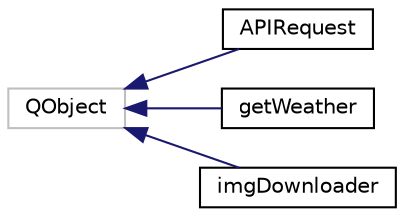 digraph "Graphical Class Hierarchy"
{
 // LATEX_PDF_SIZE
  edge [fontname="Helvetica",fontsize="10",labelfontname="Helvetica",labelfontsize="10"];
  node [fontname="Helvetica",fontsize="10",shape=record];
  rankdir="LR";
  Node15 [label="QObject",height=0.2,width=0.4,color="grey75", fillcolor="white", style="filled",tooltip=" "];
  Node15 -> Node0 [dir="back",color="midnightblue",fontsize="10",style="solid",fontname="Helvetica"];
  Node0 [label="APIRequest",height=0.2,width=0.4,color="black", fillcolor="white", style="filled",URL="$classAPIRequest.html",tooltip="class that connects to the news API and retrieves the information."];
  Node15 -> Node17 [dir="back",color="midnightblue",fontsize="10",style="solid",fontname="Helvetica"];
  Node17 [label="getWeather",height=0.2,width=0.4,color="black", fillcolor="white", style="filled",URL="$classgetWeather.html",tooltip="This class is responsible for calling the weather API, parsing it and storing the resulting values an..."];
  Node15 -> Node18 [dir="back",color="midnightblue",fontsize="10",style="solid",fontname="Helvetica"];
  Node18 [label="imgDownloader",height=0.2,width=0.4,color="black", fillcolor="white", style="filled",URL="$classimgDownloader.html",tooltip="class that downloads the images of the articles."];
}
